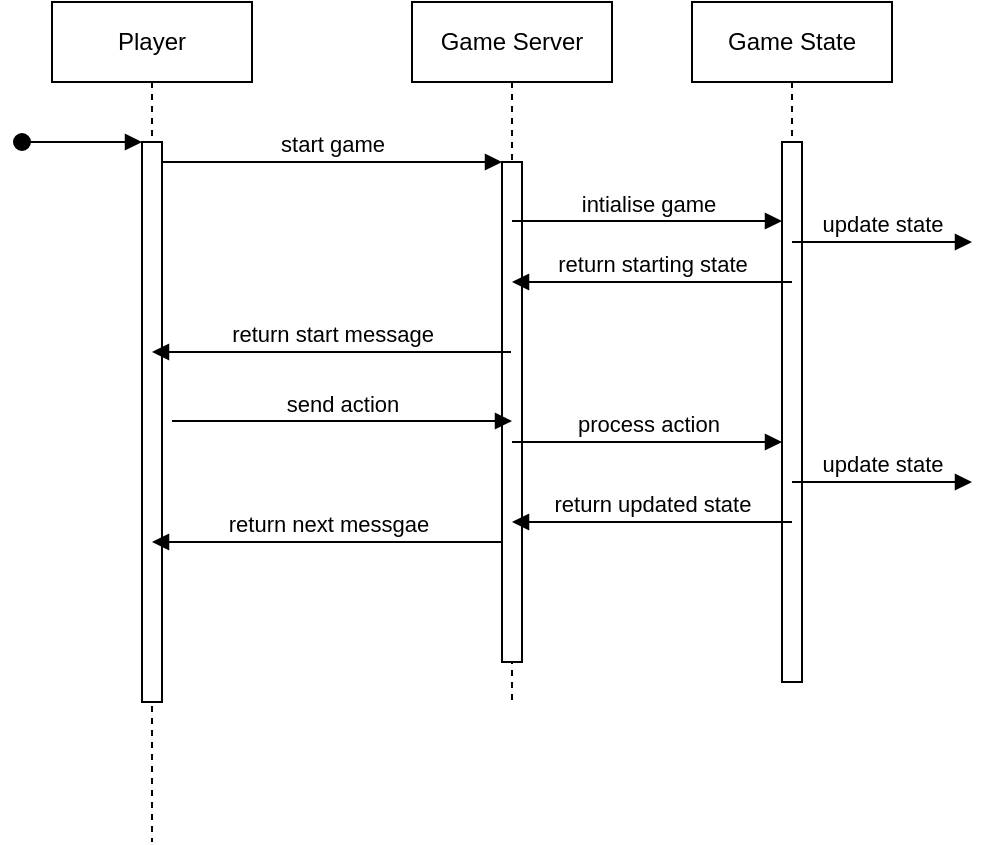 <mxfile version="24.7.4">
  <diagram name="Page-1" id="2YBvvXClWsGukQMizWep">
    <mxGraphModel dx="794" dy="412" grid="1" gridSize="10" guides="1" tooltips="1" connect="1" arrows="1" fold="1" page="1" pageScale="1" pageWidth="850" pageHeight="1100" math="0" shadow="0">
      <root>
        <mxCell id="0" />
        <mxCell id="1" parent="0" />
        <mxCell id="aM9ryv3xv72pqoxQDRHE-1" value="Player" style="shape=umlLifeline;perimeter=lifelinePerimeter;whiteSpace=wrap;html=1;container=0;dropTarget=0;collapsible=0;recursiveResize=0;outlineConnect=0;portConstraint=eastwest;newEdgeStyle={&quot;edgeStyle&quot;:&quot;elbowEdgeStyle&quot;,&quot;elbow&quot;:&quot;vertical&quot;,&quot;curved&quot;:0,&quot;rounded&quot;:0};" parent="1" vertex="1">
          <mxGeometry x="40" y="40" width="100" height="420" as="geometry" />
        </mxCell>
        <mxCell id="aM9ryv3xv72pqoxQDRHE-2" value="" style="html=1;points=[];perimeter=orthogonalPerimeter;outlineConnect=0;targetShapes=umlLifeline;portConstraint=eastwest;newEdgeStyle={&quot;edgeStyle&quot;:&quot;elbowEdgeStyle&quot;,&quot;elbow&quot;:&quot;vertical&quot;,&quot;curved&quot;:0,&quot;rounded&quot;:0};" parent="aM9ryv3xv72pqoxQDRHE-1" vertex="1">
          <mxGeometry x="45" y="70" width="10" height="280" as="geometry" />
        </mxCell>
        <mxCell id="aM9ryv3xv72pqoxQDRHE-3" value="" style="html=1;verticalAlign=bottom;startArrow=oval;endArrow=block;startSize=8;edgeStyle=elbowEdgeStyle;elbow=vertical;curved=0;rounded=0;" parent="aM9ryv3xv72pqoxQDRHE-1" target="aM9ryv3xv72pqoxQDRHE-2" edge="1">
          <mxGeometry relative="1" as="geometry">
            <mxPoint x="-15" y="70" as="sourcePoint" />
          </mxGeometry>
        </mxCell>
        <mxCell id="aM9ryv3xv72pqoxQDRHE-5" value="Game Server" style="shape=umlLifeline;perimeter=lifelinePerimeter;whiteSpace=wrap;html=1;container=0;dropTarget=0;collapsible=0;recursiveResize=0;outlineConnect=0;portConstraint=eastwest;newEdgeStyle={&quot;edgeStyle&quot;:&quot;elbowEdgeStyle&quot;,&quot;elbow&quot;:&quot;vertical&quot;,&quot;curved&quot;:0,&quot;rounded&quot;:0};" parent="1" vertex="1">
          <mxGeometry x="220" y="40" width="100" height="350" as="geometry" />
        </mxCell>
        <mxCell id="aM9ryv3xv72pqoxQDRHE-6" value="" style="html=1;points=[];perimeter=orthogonalPerimeter;outlineConnect=0;targetShapes=umlLifeline;portConstraint=eastwest;newEdgeStyle={&quot;edgeStyle&quot;:&quot;elbowEdgeStyle&quot;,&quot;elbow&quot;:&quot;vertical&quot;,&quot;curved&quot;:0,&quot;rounded&quot;:0};" parent="aM9ryv3xv72pqoxQDRHE-5" vertex="1">
          <mxGeometry x="45" y="80" width="10" height="250" as="geometry" />
        </mxCell>
        <mxCell id="aM9ryv3xv72pqoxQDRHE-7" value="start game" style="html=1;verticalAlign=bottom;endArrow=block;edgeStyle=elbowEdgeStyle;elbow=vertical;curved=0;rounded=0;" parent="1" source="aM9ryv3xv72pqoxQDRHE-2" target="aM9ryv3xv72pqoxQDRHE-6" edge="1">
          <mxGeometry relative="1" as="geometry">
            <mxPoint x="195" y="130" as="sourcePoint" />
            <Array as="points">
              <mxPoint x="180" y="120" />
            </Array>
          </mxGeometry>
        </mxCell>
        <mxCell id="6_UwDg2CsJzKdq-SBAfY-11" value="Game State" style="shape=umlLifeline;perimeter=lifelinePerimeter;whiteSpace=wrap;html=1;container=0;dropTarget=0;collapsible=0;recursiveResize=0;outlineConnect=0;portConstraint=eastwest;newEdgeStyle={&quot;edgeStyle&quot;:&quot;elbowEdgeStyle&quot;,&quot;elbow&quot;:&quot;vertical&quot;,&quot;curved&quot;:0,&quot;rounded&quot;:0};" vertex="1" parent="1">
          <mxGeometry x="360" y="40" width="100" height="340" as="geometry" />
        </mxCell>
        <mxCell id="6_UwDg2CsJzKdq-SBAfY-12" value="" style="html=1;points=[];perimeter=orthogonalPerimeter;outlineConnect=0;targetShapes=umlLifeline;portConstraint=eastwest;newEdgeStyle={&quot;edgeStyle&quot;:&quot;elbowEdgeStyle&quot;,&quot;elbow&quot;:&quot;vertical&quot;,&quot;curved&quot;:0,&quot;rounded&quot;:0};" vertex="1" parent="6_UwDg2CsJzKdq-SBAfY-11">
          <mxGeometry x="45" y="70" width="10" height="270" as="geometry" />
        </mxCell>
        <mxCell id="6_UwDg2CsJzKdq-SBAfY-21" value="intialise game" style="html=1;verticalAlign=bottom;endArrow=block;edgeStyle=elbowEdgeStyle;elbow=vertical;curved=0;rounded=0;exitX=0.5;exitY=0.118;exitDx=0;exitDy=0;exitPerimeter=0;" edge="1" parent="1" source="aM9ryv3xv72pqoxQDRHE-6" target="6_UwDg2CsJzKdq-SBAfY-12">
          <mxGeometry relative="1" as="geometry">
            <mxPoint x="280" y="140" as="sourcePoint" />
            <Array as="points" />
            <mxPoint x="400" y="140" as="targetPoint" />
          </mxGeometry>
        </mxCell>
        <mxCell id="6_UwDg2CsJzKdq-SBAfY-23" value="return start message" style="html=1;verticalAlign=bottom;endArrow=block;edgeStyle=elbowEdgeStyle;elbow=vertical;curved=0;rounded=0;" edge="1" parent="1" source="aM9ryv3xv72pqoxQDRHE-5" target="aM9ryv3xv72pqoxQDRHE-1">
          <mxGeometry relative="1" as="geometry">
            <mxPoint x="410" y="180" as="sourcePoint" />
            <Array as="points">
              <mxPoint x="240" y="200" />
            </Array>
            <mxPoint x="280" y="180.5" as="targetPoint" />
          </mxGeometry>
        </mxCell>
        <mxCell id="6_UwDg2CsJzKdq-SBAfY-24" value="return starting state" style="html=1;verticalAlign=bottom;endArrow=block;edgeStyle=elbowEdgeStyle;elbow=vertical;curved=0;rounded=0;" edge="1" parent="1" target="aM9ryv3xv72pqoxQDRHE-5">
          <mxGeometry relative="1" as="geometry">
            <mxPoint x="410" y="180" as="sourcePoint" />
            <Array as="points">
              <mxPoint x="400" y="180" />
            </Array>
            <mxPoint x="300" y="190" as="targetPoint" />
          </mxGeometry>
        </mxCell>
        <mxCell id="6_UwDg2CsJzKdq-SBAfY-27" value="send action" style="html=1;verticalAlign=bottom;endArrow=block;edgeStyle=elbowEdgeStyle;elbow=vertical;curved=0;rounded=0;" edge="1" parent="1">
          <mxGeometry relative="1" as="geometry">
            <mxPoint x="100" y="249.5" as="sourcePoint" />
            <Array as="points">
              <mxPoint x="185" y="249.5" />
            </Array>
            <mxPoint x="270" y="249.5" as="targetPoint" />
          </mxGeometry>
        </mxCell>
        <mxCell id="6_UwDg2CsJzKdq-SBAfY-29" value="process action" style="html=1;verticalAlign=bottom;endArrow=block;edgeStyle=elbowEdgeStyle;elbow=horizontal;curved=0;rounded=0;exitX=0.5;exitY=0.118;exitDx=0;exitDy=0;exitPerimeter=0;" edge="1" parent="1">
          <mxGeometry relative="1" as="geometry">
            <mxPoint x="270" y="260" as="sourcePoint" />
            <Array as="points" />
            <mxPoint x="405" y="260" as="targetPoint" />
          </mxGeometry>
        </mxCell>
        <mxCell id="6_UwDg2CsJzKdq-SBAfY-30" value="update state" style="html=1;verticalAlign=bottom;endArrow=block;edgeStyle=elbowEdgeStyle;elbow=vertical;curved=0;rounded=0;exitX=0.5;exitY=0.118;exitDx=0;exitDy=0;exitPerimeter=0;" edge="1" parent="1">
          <mxGeometry relative="1" as="geometry">
            <mxPoint x="410" y="280" as="sourcePoint" />
            <Array as="points" />
            <mxPoint x="500" y="280" as="targetPoint" />
          </mxGeometry>
        </mxCell>
        <mxCell id="6_UwDg2CsJzKdq-SBAfY-31" value="update state" style="html=1;verticalAlign=bottom;endArrow=block;edgeStyle=elbowEdgeStyle;elbow=vertical;curved=0;rounded=0;exitX=0.5;exitY=0.118;exitDx=0;exitDy=0;exitPerimeter=0;" edge="1" parent="1">
          <mxGeometry relative="1" as="geometry">
            <mxPoint x="410" y="160" as="sourcePoint" />
            <Array as="points" />
            <mxPoint x="500" y="160" as="targetPoint" />
          </mxGeometry>
        </mxCell>
        <mxCell id="6_UwDg2CsJzKdq-SBAfY-32" value="return updated state" style="html=1;verticalAlign=bottom;endArrow=block;edgeStyle=elbowEdgeStyle;elbow=vertical;curved=0;rounded=0;" edge="1" parent="1">
          <mxGeometry relative="1" as="geometry">
            <mxPoint x="410" y="300" as="sourcePoint" />
            <Array as="points">
              <mxPoint x="400" y="300" />
            </Array>
            <mxPoint x="270" y="300" as="targetPoint" />
          </mxGeometry>
        </mxCell>
        <mxCell id="6_UwDg2CsJzKdq-SBAfY-34" value="return next messgae" style="html=1;verticalAlign=bottom;endArrow=block;edgeStyle=elbowEdgeStyle;elbow=vertical;curved=0;rounded=0;" edge="1" parent="1" source="aM9ryv3xv72pqoxQDRHE-6">
          <mxGeometry relative="1" as="geometry">
            <mxPoint x="230" y="310" as="sourcePoint" />
            <Array as="points">
              <mxPoint x="220" y="310" />
            </Array>
            <mxPoint x="90" y="310" as="targetPoint" />
          </mxGeometry>
        </mxCell>
      </root>
    </mxGraphModel>
  </diagram>
</mxfile>
